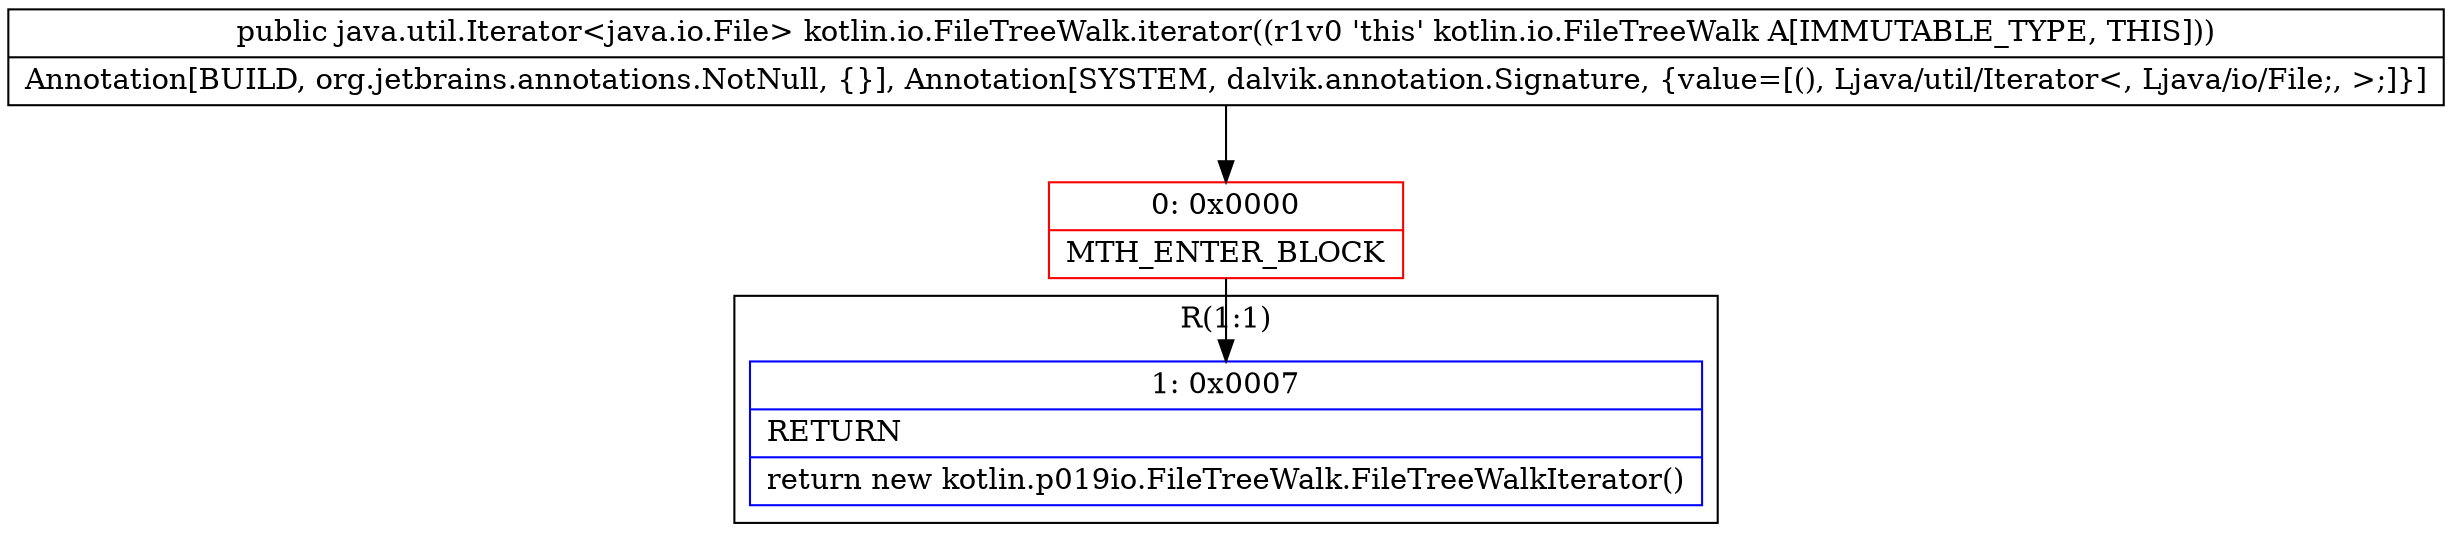 digraph "CFG forkotlin.io.FileTreeWalk.iterator()Ljava\/util\/Iterator;" {
subgraph cluster_Region_2121263596 {
label = "R(1:1)";
node [shape=record,color=blue];
Node_1 [shape=record,label="{1\:\ 0x0007|RETURN\l|return new kotlin.p019io.FileTreeWalk.FileTreeWalkIterator()\l}"];
}
Node_0 [shape=record,color=red,label="{0\:\ 0x0000|MTH_ENTER_BLOCK\l}"];
MethodNode[shape=record,label="{public java.util.Iterator\<java.io.File\> kotlin.io.FileTreeWalk.iterator((r1v0 'this' kotlin.io.FileTreeWalk A[IMMUTABLE_TYPE, THIS]))  | Annotation[BUILD, org.jetbrains.annotations.NotNull, \{\}], Annotation[SYSTEM, dalvik.annotation.Signature, \{value=[(), Ljava\/util\/Iterator\<, Ljava\/io\/File;, \>;]\}]\l}"];
MethodNode -> Node_0;
Node_0 -> Node_1;
}

